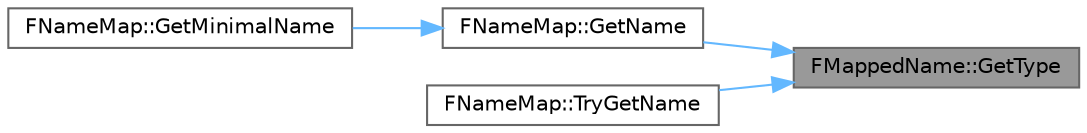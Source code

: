 digraph "FMappedName::GetType"
{
 // INTERACTIVE_SVG=YES
 // LATEX_PDF_SIZE
  bgcolor="transparent";
  edge [fontname=Helvetica,fontsize=10,labelfontname=Helvetica,labelfontsize=10];
  node [fontname=Helvetica,fontsize=10,shape=box,height=0.2,width=0.4];
  rankdir="RL";
  Node1 [id="Node000001",label="FMappedName::GetType",height=0.2,width=0.4,color="gray40", fillcolor="grey60", style="filled", fontcolor="black",tooltip=" "];
  Node1 -> Node2 [id="edge1_Node000001_Node000002",dir="back",color="steelblue1",style="solid",tooltip=" "];
  Node2 [id="Node000002",label="FNameMap::GetName",height=0.2,width=0.4,color="grey40", fillcolor="white", style="filled",URL="$df/d47/classFNameMap.html#a49af9367672d5d695565e0af137285f0",tooltip=" "];
  Node2 -> Node3 [id="edge2_Node000002_Node000003",dir="back",color="steelblue1",style="solid",tooltip=" "];
  Node3 [id="Node000003",label="FNameMap::GetMinimalName",height=0.2,width=0.4,color="grey40", fillcolor="white", style="filled",URL="$df/d47/classFNameMap.html#a33eb0837befecff6704e467ec6cc1d28",tooltip=" "];
  Node1 -> Node4 [id="edge3_Node000001_Node000004",dir="back",color="steelblue1",style="solid",tooltip=" "];
  Node4 [id="Node000004",label="FNameMap::TryGetName",height=0.2,width=0.4,color="grey40", fillcolor="white", style="filled",URL="$df/d47/classFNameMap.html#a7ba591098ffa9aadacb7446c9666067a",tooltip=" "];
}
